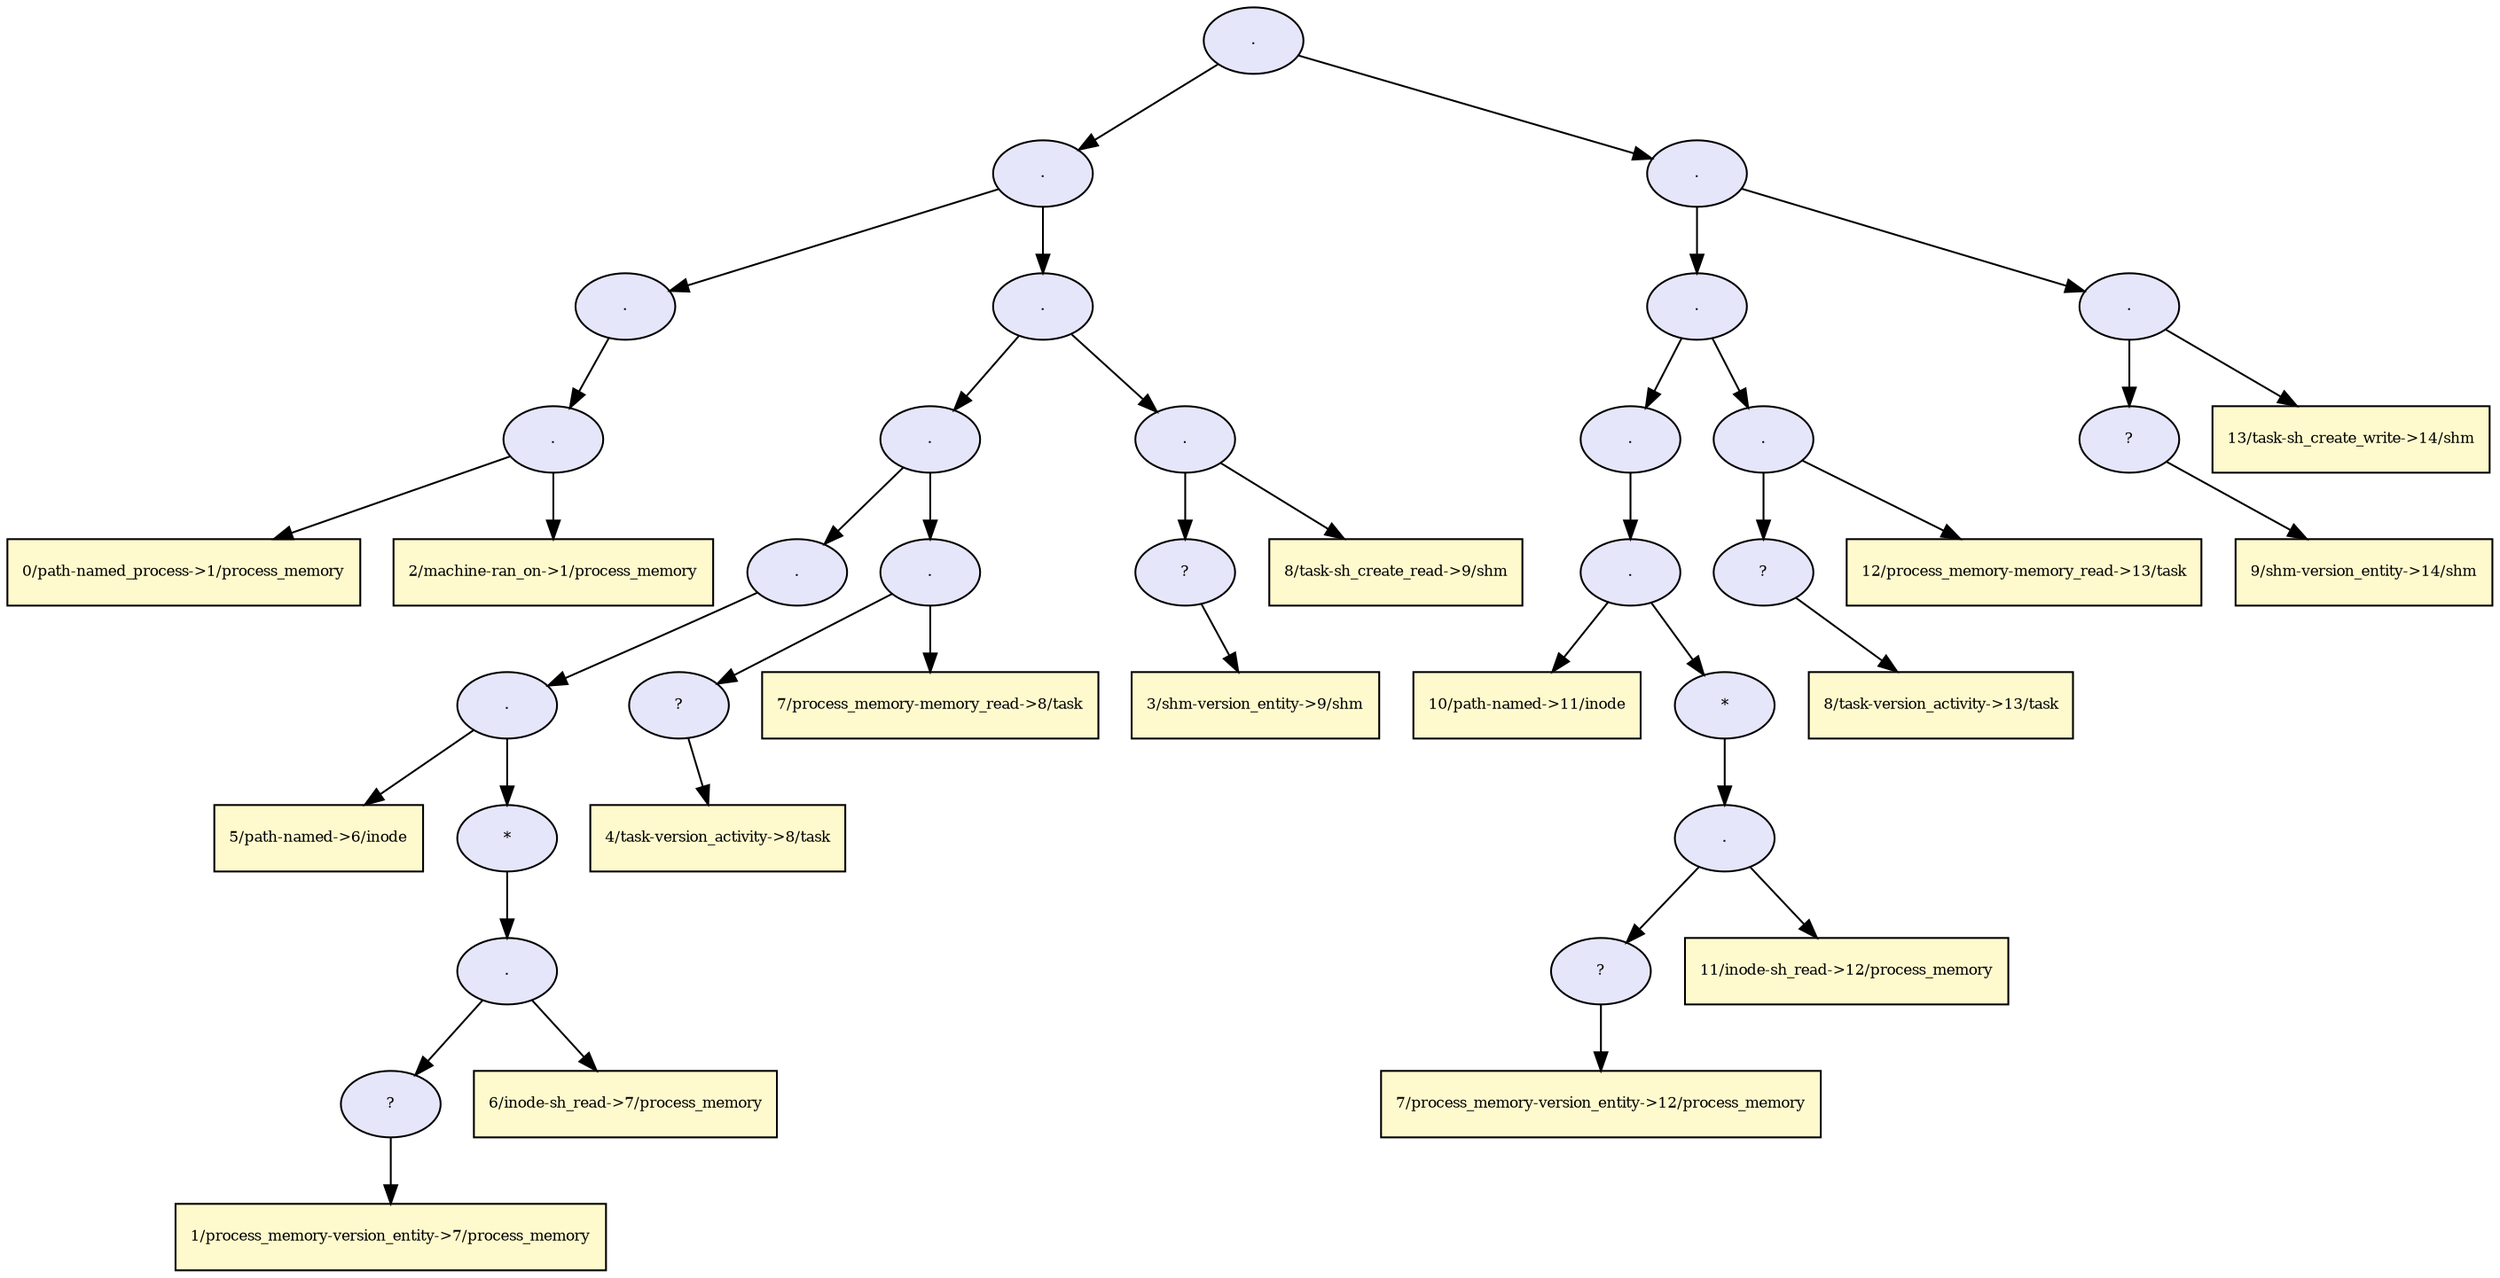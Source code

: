 digraph RGL__DirectedAdjacencyGraph {41[fontsize = 8,label = ".",shape = ellipse, fillcolor="#e6e6fa", style = filled]

41 -> 22[fontsize = 8, color="#000000"]

22[fontsize = 8,label = ".",shape = ellipse, fillcolor="#e6e6fa", style = filled]

22 -> 3[fontsize = 8, color="#000000"]

3[fontsize = 8,label = ".",shape = ellipse, fillcolor="#e6e6fa", style = filled]

3 -> 2[fontsize = 8, color="#000000"]

2[fontsize = 8,label = ".",shape = ellipse, fillcolor="#e6e6fa", style = filled]

2 -> 0[fontsize = 8, color="#000000"]

0[fontsize = 8,label = "0/path-named_process->1/process_memory",shape = rectangle, fillcolor="#fffacd", style = filled]

2 -> 1[fontsize = 8, color="#000000"]

1[fontsize = 8,label = "2/machine-ran_on->1/process_memory",shape = rectangle, fillcolor="#fffacd", style = filled]

22 -> 21[fontsize = 8, color="#000000"]

21[fontsize = 8,label = ".",shape = ellipse, fillcolor="#e6e6fa", style = filled]

21 -> 16[fontsize = 8, color="#000000"]

16[fontsize = 8,label = ".",shape = ellipse, fillcolor="#e6e6fa", style = filled]

16 -> 11[fontsize = 8, color="#000000"]

11[fontsize = 8,label = ".",shape = ellipse, fillcolor="#e6e6fa", style = filled]

11 -> 10[fontsize = 8, color="#000000"]

10[fontsize = 8,label = ".",shape = ellipse, fillcolor="#e6e6fa", style = filled]

10 -> 4[fontsize = 8, color="#000000"]

4[fontsize = 8,label = "5/path-named->6/inode",shape = rectangle, fillcolor="#fffacd", style = filled]

10 -> 9[fontsize = 8, color="#000000"]

9[fontsize = 8,label = "*",shape = ellipse, fillcolor="#e6e6fa", style = filled]

9 -> 8[fontsize = 8, color="#000000"]

8[fontsize = 8,label = ".",shape = ellipse, fillcolor="#e6e6fa", style = filled]

8 -> 6[fontsize = 8, color="#000000"]

6[fontsize = 8,label = "?",shape = ellipse, fillcolor="#e6e6fa", style = filled]

6 -> 5[fontsize = 8, color="#000000"]

5[fontsize = 8,label = "1/process_memory-version_entity->7/process_memory",shape = rectangle, fillcolor="#fffacd", style = filled]

8 -> 7[fontsize = 8, color="#000000"]

7[fontsize = 8,label = "6/inode-sh_read->7/process_memory",shape = rectangle, fillcolor="#fffacd", style = filled]

16 -> 15[fontsize = 8, color="#000000"]

15[fontsize = 8,label = ".",shape = ellipse, fillcolor="#e6e6fa", style = filled]

15 -> 13[fontsize = 8, color="#000000"]

13[fontsize = 8,label = "?",shape = ellipse, fillcolor="#e6e6fa", style = filled]

13 -> 12[fontsize = 8, color="#000000"]

12[fontsize = 8,label = "4/task-version_activity->8/task",shape = rectangle, fillcolor="#fffacd", style = filled]

15 -> 14[fontsize = 8, color="#000000"]

14[fontsize = 8,label = "7/process_memory-memory_read->8/task",shape = rectangle, fillcolor="#fffacd", style = filled]

21 -> 20[fontsize = 8, color="#000000"]

20[fontsize = 8,label = ".",shape = ellipse, fillcolor="#e6e6fa", style = filled]

20 -> 18[fontsize = 8, color="#000000"]

18[fontsize = 8,label = "?",shape = ellipse, fillcolor="#e6e6fa", style = filled]

18 -> 17[fontsize = 8, color="#000000"]

17[fontsize = 8,label = "3/shm-version_entity->9/shm",shape = rectangle, fillcolor="#fffacd", style = filled]

20 -> 19[fontsize = 8, color="#000000"]

19[fontsize = 8,label = "8/task-sh_create_read->9/shm",shape = rectangle, fillcolor="#fffacd", style = filled]

41 -> 40[fontsize = 8, color="#000000"]

40[fontsize = 8,label = ".",shape = ellipse, fillcolor="#e6e6fa", style = filled]

40 -> 35[fontsize = 8, color="#000000"]

35[fontsize = 8,label = ".",shape = ellipse, fillcolor="#e6e6fa", style = filled]

35 -> 30[fontsize = 8, color="#000000"]

30[fontsize = 8,label = ".",shape = ellipse, fillcolor="#e6e6fa", style = filled]

30 -> 29[fontsize = 8, color="#000000"]

29[fontsize = 8,label = ".",shape = ellipse, fillcolor="#e6e6fa", style = filled]

29 -> 23[fontsize = 8, color="#000000"]

23[fontsize = 8,label = "10/path-named->11/inode",shape = rectangle, fillcolor="#fffacd", style = filled]

29 -> 28[fontsize = 8, color="#000000"]

28[fontsize = 8,label = "*",shape = ellipse, fillcolor="#e6e6fa", style = filled]

28 -> 27[fontsize = 8, color="#000000"]

27[fontsize = 8,label = ".",shape = ellipse, fillcolor="#e6e6fa", style = filled]

27 -> 25[fontsize = 8, color="#000000"]

25[fontsize = 8,label = "?",shape = ellipse, fillcolor="#e6e6fa", style = filled]

25 -> 24[fontsize = 8, color="#000000"]

24[fontsize = 8,label = "7/process_memory-version_entity->12/process_memory",shape = rectangle, fillcolor="#fffacd", style = filled]

27 -> 26[fontsize = 8, color="#000000"]

26[fontsize = 8,label = "11/inode-sh_read->12/process_memory",shape = rectangle, fillcolor="#fffacd", style = filled]

35 -> 34[fontsize = 8, color="#000000"]

34[fontsize = 8,label = ".",shape = ellipse, fillcolor="#e6e6fa", style = filled]

34 -> 32[fontsize = 8, color="#000000"]

32[fontsize = 8,label = "?",shape = ellipse, fillcolor="#e6e6fa", style = filled]

32 -> 31[fontsize = 8, color="#000000"]

31[fontsize = 8,label = "8/task-version_activity->13/task",shape = rectangle, fillcolor="#fffacd", style = filled]

34 -> 33[fontsize = 8, color="#000000"]

33[fontsize = 8,label = "12/process_memory-memory_read->13/task",shape = rectangle, fillcolor="#fffacd", style = filled]

40 -> 39[fontsize = 8, color="#000000"]

39[fontsize = 8,label = ".",shape = ellipse, fillcolor="#e6e6fa", style = filled]

39 -> 37[fontsize = 8, color="#000000"]

37[fontsize = 8,label = "?",shape = ellipse, fillcolor="#e6e6fa", style = filled]

37 -> 36[fontsize = 8, color="#000000"]

36[fontsize = 8,label = "9/shm-version_entity->14/shm",shape = rectangle, fillcolor="#fffacd", style = filled]

39 -> 38[fontsize = 8, color="#000000"]

38[fontsize = 8,label = "13/task-sh_create_write->14/shm",shape = rectangle, fillcolor="#fffacd", style = filled]

}